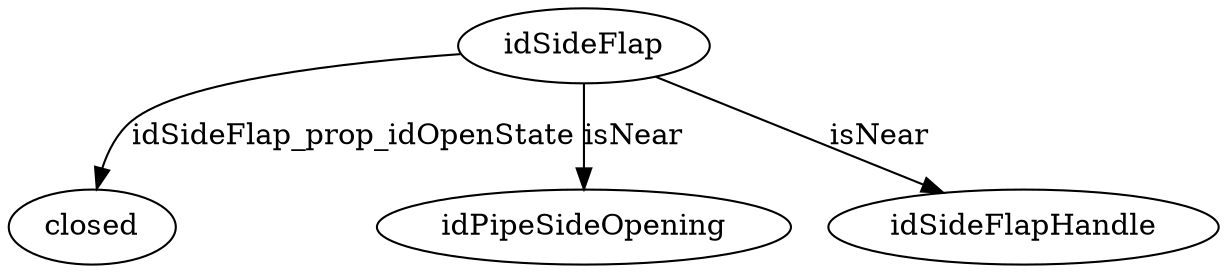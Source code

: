 strict digraph  {
idSideFlap [node_type=entity_node];
closed [node_type=property_node];
idPipeSideOpening [node_type=entity_node];
idSideFlapHandle [node_type=entity_node];
idSideFlap -> closed  [edge_type=property, label=idSideFlap_prop_idOpenState];
idSideFlap -> idPipeSideOpening  [edge_type=relationship, label=isNear];
idSideFlap -> idSideFlapHandle  [edge_type=relationship, label=isNear];
}
